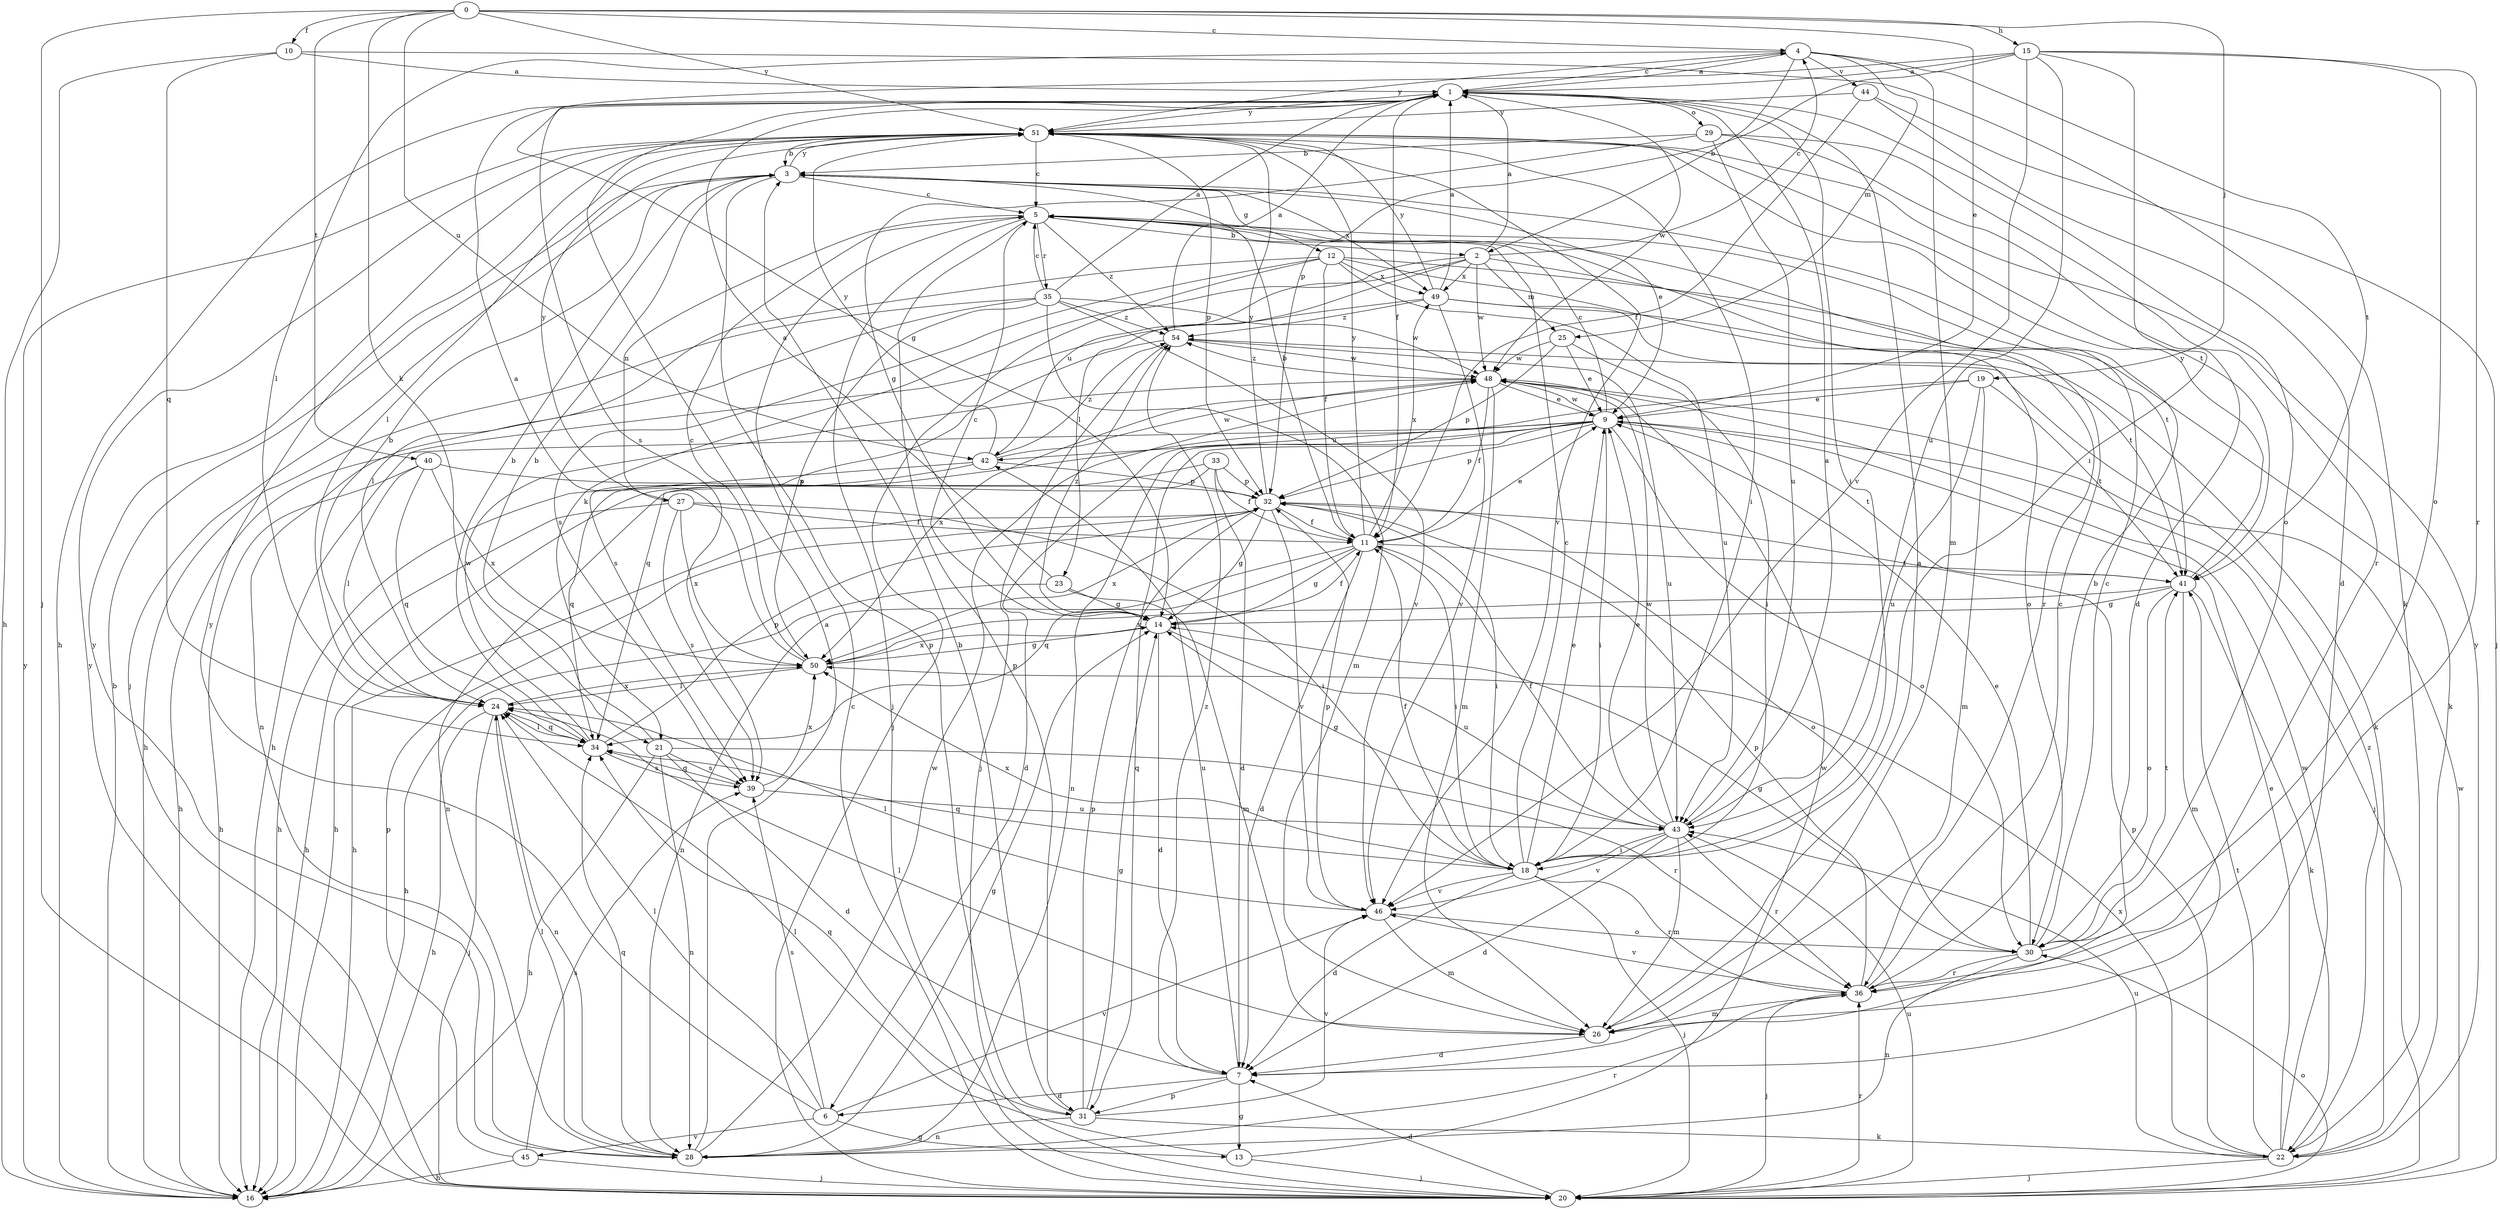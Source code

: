 strict digraph  {
0;
1;
2;
3;
4;
5;
6;
7;
9;
10;
11;
12;
13;
14;
15;
16;
18;
19;
20;
21;
22;
23;
24;
25;
26;
27;
28;
29;
30;
31;
32;
33;
34;
35;
36;
39;
40;
41;
42;
43;
44;
45;
46;
48;
49;
50;
51;
54;
0 -> 4  [label=c];
0 -> 9  [label=e];
0 -> 10  [label=f];
0 -> 15  [label=h];
0 -> 19  [label=j];
0 -> 20  [label=j];
0 -> 21  [label=k];
0 -> 40  [label=t];
0 -> 42  [label=u];
0 -> 51  [label=y];
1 -> 4  [label=c];
1 -> 11  [label=f];
1 -> 16  [label=h];
1 -> 18  [label=i];
1 -> 29  [label=o];
1 -> 30  [label=o];
1 -> 39  [label=s];
1 -> 48  [label=w];
1 -> 51  [label=y];
2 -> 1  [label=a];
2 -> 4  [label=c];
2 -> 21  [label=k];
2 -> 23  [label=l];
2 -> 25  [label=m];
2 -> 41  [label=t];
2 -> 42  [label=u];
2 -> 48  [label=w];
2 -> 49  [label=x];
3 -> 5  [label=c];
3 -> 9  [label=e];
3 -> 12  [label=g];
3 -> 20  [label=j];
3 -> 31  [label=p];
3 -> 49  [label=x];
3 -> 51  [label=y];
4 -> 1  [label=a];
4 -> 2  [label=b];
4 -> 24  [label=l];
4 -> 25  [label=m];
4 -> 26  [label=m];
4 -> 41  [label=t];
4 -> 44  [label=v];
4 -> 51  [label=y];
5 -> 2  [label=b];
5 -> 20  [label=j];
5 -> 27  [label=n];
5 -> 31  [label=p];
5 -> 35  [label=r];
5 -> 36  [label=r];
5 -> 54  [label=z];
6 -> 13  [label=g];
6 -> 24  [label=l];
6 -> 39  [label=s];
6 -> 45  [label=v];
6 -> 46  [label=v];
6 -> 51  [label=y];
7 -> 6  [label=d];
7 -> 13  [label=g];
7 -> 31  [label=p];
7 -> 42  [label=u];
7 -> 54  [label=z];
9 -> 5  [label=c];
9 -> 6  [label=d];
9 -> 16  [label=h];
9 -> 18  [label=i];
9 -> 20  [label=j];
9 -> 28  [label=n];
9 -> 30  [label=o];
9 -> 31  [label=q];
9 -> 32  [label=p];
9 -> 41  [label=t];
9 -> 42  [label=u];
9 -> 48  [label=w];
10 -> 1  [label=a];
10 -> 16  [label=h];
10 -> 22  [label=k];
10 -> 34  [label=q];
11 -> 3  [label=b];
11 -> 7  [label=d];
11 -> 9  [label=e];
11 -> 14  [label=g];
11 -> 18  [label=i];
11 -> 28  [label=n];
11 -> 34  [label=q];
11 -> 41  [label=t];
11 -> 49  [label=x];
11 -> 51  [label=y];
12 -> 11  [label=f];
12 -> 20  [label=j];
12 -> 22  [label=k];
12 -> 24  [label=l];
12 -> 30  [label=o];
12 -> 39  [label=s];
12 -> 43  [label=u];
12 -> 49  [label=x];
13 -> 20  [label=j];
13 -> 24  [label=l];
13 -> 48  [label=w];
14 -> 5  [label=c];
14 -> 7  [label=d];
14 -> 11  [label=f];
14 -> 43  [label=u];
14 -> 50  [label=x];
14 -> 54  [label=z];
15 -> 1  [label=a];
15 -> 14  [label=g];
15 -> 18  [label=i];
15 -> 30  [label=o];
15 -> 32  [label=p];
15 -> 36  [label=r];
15 -> 43  [label=u];
15 -> 46  [label=v];
16 -> 3  [label=b];
16 -> 51  [label=y];
18 -> 5  [label=c];
18 -> 7  [label=d];
18 -> 9  [label=e];
18 -> 11  [label=f];
18 -> 20  [label=j];
18 -> 34  [label=q];
18 -> 36  [label=r];
18 -> 46  [label=v];
18 -> 50  [label=x];
19 -> 9  [label=e];
19 -> 26  [label=m];
19 -> 34  [label=q];
19 -> 41  [label=t];
19 -> 43  [label=u];
20 -> 5  [label=c];
20 -> 7  [label=d];
20 -> 30  [label=o];
20 -> 36  [label=r];
20 -> 43  [label=u];
20 -> 48  [label=w];
20 -> 51  [label=y];
21 -> 3  [label=b];
21 -> 7  [label=d];
21 -> 16  [label=h];
21 -> 28  [label=n];
21 -> 36  [label=r];
21 -> 39  [label=s];
22 -> 9  [label=e];
22 -> 20  [label=j];
22 -> 32  [label=p];
22 -> 41  [label=t];
22 -> 43  [label=u];
22 -> 48  [label=w];
22 -> 50  [label=x];
22 -> 51  [label=y];
22 -> 54  [label=z];
23 -> 1  [label=a];
23 -> 14  [label=g];
23 -> 16  [label=h];
23 -> 26  [label=m];
24 -> 3  [label=b];
24 -> 16  [label=h];
24 -> 20  [label=j];
24 -> 28  [label=n];
24 -> 34  [label=q];
24 -> 50  [label=x];
25 -> 9  [label=e];
25 -> 18  [label=i];
25 -> 32  [label=p];
25 -> 48  [label=w];
26 -> 1  [label=a];
26 -> 7  [label=d];
26 -> 24  [label=l];
27 -> 11  [label=f];
27 -> 16  [label=h];
27 -> 18  [label=i];
27 -> 39  [label=s];
27 -> 50  [label=x];
27 -> 51  [label=y];
28 -> 1  [label=a];
28 -> 14  [label=g];
28 -> 24  [label=l];
28 -> 34  [label=q];
28 -> 36  [label=r];
28 -> 48  [label=w];
28 -> 51  [label=y];
29 -> 3  [label=b];
29 -> 7  [label=d];
29 -> 14  [label=g];
29 -> 36  [label=r];
29 -> 43  [label=u];
30 -> 5  [label=c];
30 -> 9  [label=e];
30 -> 14  [label=g];
30 -> 28  [label=n];
30 -> 36  [label=r];
30 -> 41  [label=t];
31 -> 3  [label=b];
31 -> 14  [label=g];
31 -> 22  [label=k];
31 -> 28  [label=n];
31 -> 32  [label=p];
31 -> 34  [label=q];
31 -> 46  [label=v];
32 -> 11  [label=f];
32 -> 14  [label=g];
32 -> 16  [label=h];
32 -> 18  [label=i];
32 -> 30  [label=o];
32 -> 46  [label=v];
32 -> 50  [label=x];
32 -> 51  [label=y];
33 -> 7  [label=d];
33 -> 11  [label=f];
33 -> 16  [label=h];
33 -> 28  [label=n];
33 -> 32  [label=p];
34 -> 3  [label=b];
34 -> 24  [label=l];
34 -> 32  [label=p];
34 -> 39  [label=s];
34 -> 48  [label=w];
35 -> 1  [label=a];
35 -> 5  [label=c];
35 -> 16  [label=h];
35 -> 26  [label=m];
35 -> 28  [label=n];
35 -> 46  [label=v];
35 -> 48  [label=w];
35 -> 50  [label=x];
35 -> 54  [label=z];
36 -> 3  [label=b];
36 -> 5  [label=c];
36 -> 20  [label=j];
36 -> 26  [label=m];
36 -> 32  [label=p];
36 -> 46  [label=v];
39 -> 34  [label=q];
39 -> 43  [label=u];
39 -> 50  [label=x];
40 -> 16  [label=h];
40 -> 24  [label=l];
40 -> 32  [label=p];
40 -> 34  [label=q];
40 -> 50  [label=x];
41 -> 14  [label=g];
41 -> 22  [label=k];
41 -> 26  [label=m];
41 -> 30  [label=o];
41 -> 50  [label=x];
41 -> 51  [label=y];
42 -> 16  [label=h];
42 -> 32  [label=p];
42 -> 34  [label=q];
42 -> 48  [label=w];
42 -> 51  [label=y];
42 -> 54  [label=z];
43 -> 1  [label=a];
43 -> 7  [label=d];
43 -> 9  [label=e];
43 -> 11  [label=f];
43 -> 14  [label=g];
43 -> 18  [label=i];
43 -> 26  [label=m];
43 -> 36  [label=r];
43 -> 46  [label=v];
43 -> 48  [label=w];
44 -> 7  [label=d];
44 -> 11  [label=f];
44 -> 20  [label=j];
44 -> 51  [label=y];
45 -> 16  [label=h];
45 -> 20  [label=j];
45 -> 32  [label=p];
45 -> 39  [label=s];
46 -> 24  [label=l];
46 -> 26  [label=m];
46 -> 30  [label=o];
46 -> 32  [label=p];
48 -> 9  [label=e];
48 -> 11  [label=f];
48 -> 26  [label=m];
48 -> 50  [label=x];
48 -> 54  [label=z];
49 -> 1  [label=a];
49 -> 16  [label=h];
49 -> 22  [label=k];
49 -> 41  [label=t];
49 -> 46  [label=v];
49 -> 51  [label=y];
49 -> 54  [label=z];
50 -> 1  [label=a];
50 -> 5  [label=c];
50 -> 14  [label=g];
50 -> 24  [label=l];
51 -> 3  [label=b];
51 -> 5  [label=c];
51 -> 18  [label=i];
51 -> 24  [label=l];
51 -> 32  [label=p];
51 -> 41  [label=t];
51 -> 46  [label=v];
54 -> 1  [label=a];
54 -> 20  [label=j];
54 -> 39  [label=s];
54 -> 43  [label=u];
54 -> 48  [label=w];
}
